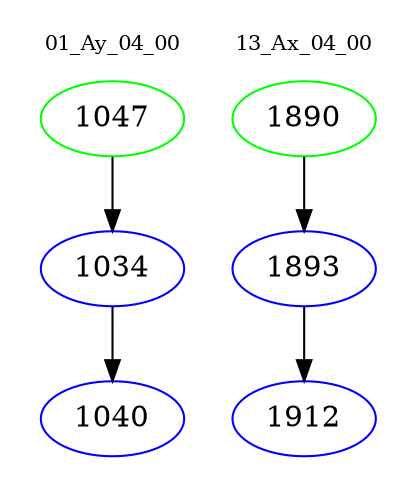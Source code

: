 digraph{
subgraph cluster_0 {
color = white
label = "01_Ay_04_00";
fontsize=10;
T0_1047 [label="1047", color="green"]
T0_1047 -> T0_1034 [color="black"]
T0_1034 [label="1034", color="blue"]
T0_1034 -> T0_1040 [color="black"]
T0_1040 [label="1040", color="blue"]
}
subgraph cluster_1 {
color = white
label = "13_Ax_04_00";
fontsize=10;
T1_1890 [label="1890", color="green"]
T1_1890 -> T1_1893 [color="black"]
T1_1893 [label="1893", color="blue"]
T1_1893 -> T1_1912 [color="black"]
T1_1912 [label="1912", color="blue"]
}
}
